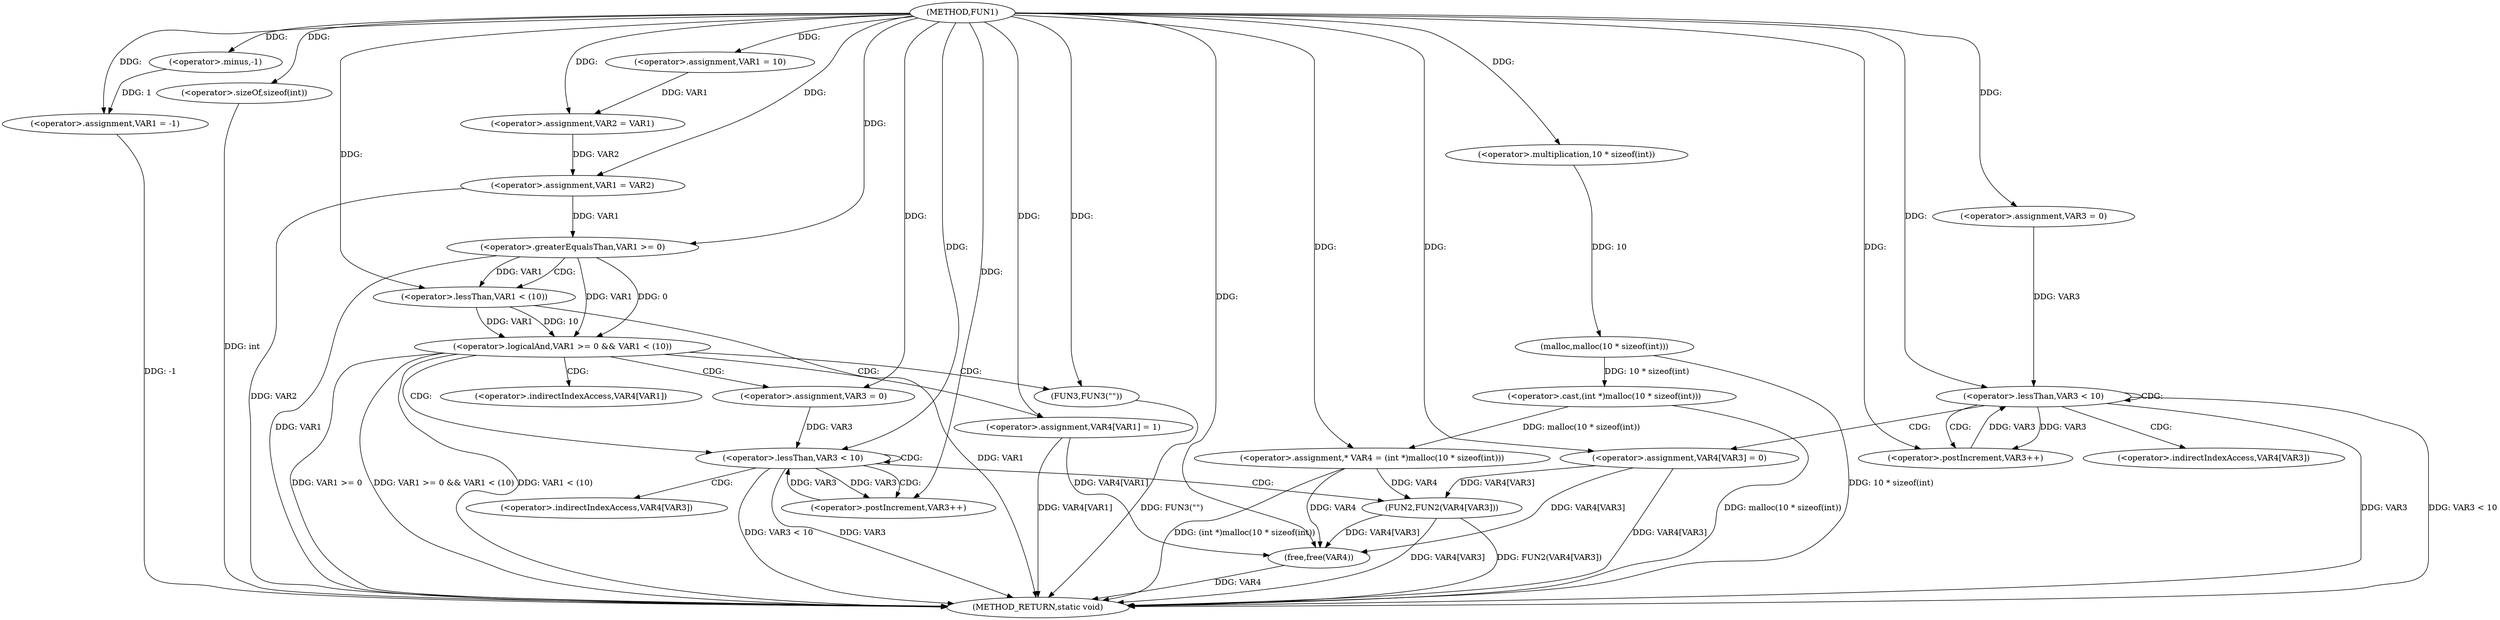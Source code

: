 digraph FUN1 {  
"1000100" [label = "(METHOD,FUN1)" ]
"1000180" [label = "(METHOD_RETURN,static void)" ]
"1000103" [label = "(<operator>.assignment,VAR1 = -1)" ]
"1000105" [label = "(<operator>.minus,-1)" ]
"1000107" [label = "(<operator>.assignment,VAR1 = 10)" ]
"1000112" [label = "(<operator>.assignment,VAR2 = VAR1)" ]
"1000116" [label = "(<operator>.assignment,VAR1 = VAR2)" ]
"1000122" [label = "(<operator>.assignment,* VAR4 = (int *)malloc(10 * sizeof(int)))" ]
"1000124" [label = "(<operator>.cast,(int *)malloc(10 * sizeof(int)))" ]
"1000126" [label = "(malloc,malloc(10 * sizeof(int)))" ]
"1000127" [label = "(<operator>.multiplication,10 * sizeof(int))" ]
"1000129" [label = "(<operator>.sizeOf,sizeof(int))" ]
"1000132" [label = "(<operator>.assignment,VAR3 = 0)" ]
"1000135" [label = "(<operator>.lessThan,VAR3 < 10)" ]
"1000138" [label = "(<operator>.postIncrement,VAR3++)" ]
"1000141" [label = "(<operator>.assignment,VAR4[VAR3] = 0)" ]
"1000147" [label = "(<operator>.logicalAnd,VAR1 >= 0 && VAR1 < (10))" ]
"1000148" [label = "(<operator>.greaterEqualsThan,VAR1 >= 0)" ]
"1000151" [label = "(<operator>.lessThan,VAR1 < (10))" ]
"1000155" [label = "(<operator>.assignment,VAR4[VAR1] = 1)" ]
"1000161" [label = "(<operator>.assignment,VAR3 = 0)" ]
"1000164" [label = "(<operator>.lessThan,VAR3 < 10)" ]
"1000167" [label = "(<operator>.postIncrement,VAR3++)" ]
"1000170" [label = "(FUN2,FUN2(VAR4[VAR3]))" ]
"1000176" [label = "(FUN3,FUN3(\"\"))" ]
"1000178" [label = "(free,free(VAR4))" ]
"1000142" [label = "(<operator>.indirectIndexAccess,VAR4[VAR3])" ]
"1000156" [label = "(<operator>.indirectIndexAccess,VAR4[VAR1])" ]
"1000171" [label = "(<operator>.indirectIndexAccess,VAR4[VAR3])" ]
  "1000141" -> "1000180"  [ label = "DDG: VAR4[VAR3]"] 
  "1000178" -> "1000180"  [ label = "DDG: VAR4"] 
  "1000103" -> "1000180"  [ label = "DDG: -1"] 
  "1000151" -> "1000180"  [ label = "DDG: VAR1"] 
  "1000126" -> "1000180"  [ label = "DDG: 10 * sizeof(int)"] 
  "1000116" -> "1000180"  [ label = "DDG: VAR2"] 
  "1000135" -> "1000180"  [ label = "DDG: VAR3 < 10"] 
  "1000170" -> "1000180"  [ label = "DDG: FUN2(VAR4[VAR3])"] 
  "1000129" -> "1000180"  [ label = "DDG: int"] 
  "1000164" -> "1000180"  [ label = "DDG: VAR3 < 10"] 
  "1000124" -> "1000180"  [ label = "DDG: malloc(10 * sizeof(int))"] 
  "1000147" -> "1000180"  [ label = "DDG: VAR1 < (10)"] 
  "1000148" -> "1000180"  [ label = "DDG: VAR1"] 
  "1000147" -> "1000180"  [ label = "DDG: VAR1 >= 0"] 
  "1000176" -> "1000180"  [ label = "DDG: FUN3(\"\")"] 
  "1000135" -> "1000180"  [ label = "DDG: VAR3"] 
  "1000170" -> "1000180"  [ label = "DDG: VAR4[VAR3]"] 
  "1000155" -> "1000180"  [ label = "DDG: VAR4[VAR1]"] 
  "1000147" -> "1000180"  [ label = "DDG: VAR1 >= 0 && VAR1 < (10)"] 
  "1000122" -> "1000180"  [ label = "DDG: (int *)malloc(10 * sizeof(int))"] 
  "1000164" -> "1000180"  [ label = "DDG: VAR3"] 
  "1000105" -> "1000103"  [ label = "DDG: 1"] 
  "1000100" -> "1000103"  [ label = "DDG: "] 
  "1000100" -> "1000105"  [ label = "DDG: "] 
  "1000100" -> "1000107"  [ label = "DDG: "] 
  "1000107" -> "1000112"  [ label = "DDG: VAR1"] 
  "1000100" -> "1000112"  [ label = "DDG: "] 
  "1000112" -> "1000116"  [ label = "DDG: VAR2"] 
  "1000100" -> "1000116"  [ label = "DDG: "] 
  "1000124" -> "1000122"  [ label = "DDG: malloc(10 * sizeof(int))"] 
  "1000100" -> "1000122"  [ label = "DDG: "] 
  "1000126" -> "1000124"  [ label = "DDG: 10 * sizeof(int)"] 
  "1000127" -> "1000126"  [ label = "DDG: 10"] 
  "1000100" -> "1000127"  [ label = "DDG: "] 
  "1000100" -> "1000129"  [ label = "DDG: "] 
  "1000100" -> "1000132"  [ label = "DDG: "] 
  "1000138" -> "1000135"  [ label = "DDG: VAR3"] 
  "1000132" -> "1000135"  [ label = "DDG: VAR3"] 
  "1000100" -> "1000135"  [ label = "DDG: "] 
  "1000135" -> "1000138"  [ label = "DDG: VAR3"] 
  "1000100" -> "1000138"  [ label = "DDG: "] 
  "1000100" -> "1000141"  [ label = "DDG: "] 
  "1000148" -> "1000147"  [ label = "DDG: VAR1"] 
  "1000148" -> "1000147"  [ label = "DDG: 0"] 
  "1000116" -> "1000148"  [ label = "DDG: VAR1"] 
  "1000100" -> "1000148"  [ label = "DDG: "] 
  "1000151" -> "1000147"  [ label = "DDG: VAR1"] 
  "1000151" -> "1000147"  [ label = "DDG: 10"] 
  "1000148" -> "1000151"  [ label = "DDG: VAR1"] 
  "1000100" -> "1000151"  [ label = "DDG: "] 
  "1000100" -> "1000155"  [ label = "DDG: "] 
  "1000100" -> "1000161"  [ label = "DDG: "] 
  "1000167" -> "1000164"  [ label = "DDG: VAR3"] 
  "1000161" -> "1000164"  [ label = "DDG: VAR3"] 
  "1000100" -> "1000164"  [ label = "DDG: "] 
  "1000164" -> "1000167"  [ label = "DDG: VAR3"] 
  "1000100" -> "1000167"  [ label = "DDG: "] 
  "1000141" -> "1000170"  [ label = "DDG: VAR4[VAR3]"] 
  "1000122" -> "1000170"  [ label = "DDG: VAR4"] 
  "1000100" -> "1000176"  [ label = "DDG: "] 
  "1000141" -> "1000178"  [ label = "DDG: VAR4[VAR3]"] 
  "1000122" -> "1000178"  [ label = "DDG: VAR4"] 
  "1000170" -> "1000178"  [ label = "DDG: VAR4[VAR3]"] 
  "1000155" -> "1000178"  [ label = "DDG: VAR4[VAR1]"] 
  "1000100" -> "1000178"  [ label = "DDG: "] 
  "1000135" -> "1000142"  [ label = "CDG: "] 
  "1000135" -> "1000141"  [ label = "CDG: "] 
  "1000135" -> "1000135"  [ label = "CDG: "] 
  "1000135" -> "1000138"  [ label = "CDG: "] 
  "1000147" -> "1000164"  [ label = "CDG: "] 
  "1000147" -> "1000155"  [ label = "CDG: "] 
  "1000147" -> "1000156"  [ label = "CDG: "] 
  "1000147" -> "1000161"  [ label = "CDG: "] 
  "1000147" -> "1000176"  [ label = "CDG: "] 
  "1000148" -> "1000151"  [ label = "CDG: "] 
  "1000164" -> "1000164"  [ label = "CDG: "] 
  "1000164" -> "1000167"  [ label = "CDG: "] 
  "1000164" -> "1000170"  [ label = "CDG: "] 
  "1000164" -> "1000171"  [ label = "CDG: "] 
}
